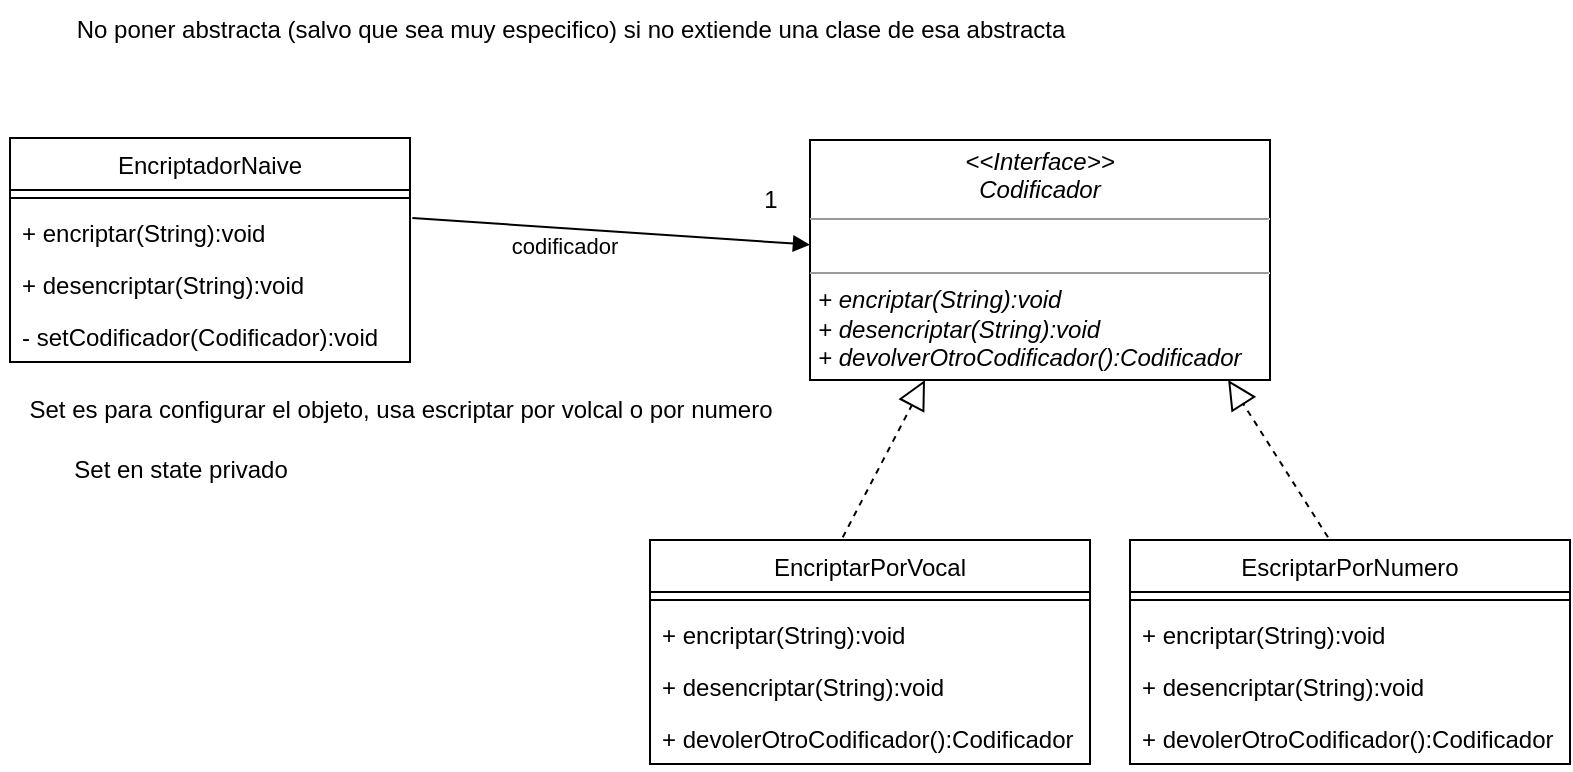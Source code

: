 <mxfile version="20.6.0" type="github">
  <diagram id="C5RBs43oDa-KdzZeNtuy" name="Page-1">
    <mxGraphModel dx="1695" dy="450" grid="1" gridSize="10" guides="1" tooltips="1" connect="1" arrows="1" fold="1" page="1" pageScale="1" pageWidth="827" pageHeight="1169" math="0" shadow="0">
      <root>
        <mxCell id="WIyWlLk6GJQsqaUBKTNV-0" />
        <mxCell id="WIyWlLk6GJQsqaUBKTNV-1" parent="WIyWlLk6GJQsqaUBKTNV-0" />
        <mxCell id="_ivvo_BZTXWwrBM0a686-4" value="&lt;p style=&quot;margin:0px;margin-top:4px;text-align:center;&quot;&gt;&lt;i&gt;&amp;lt;&amp;lt;Interface&amp;gt;&amp;gt;&lt;br&gt;Codificador&lt;/i&gt;&lt;/p&gt;&lt;hr size=&quot;1&quot;&gt;&lt;p style=&quot;margin:0px;margin-left:4px;&quot;&gt;&lt;i&gt;&lt;br&gt;&lt;/i&gt;&lt;/p&gt;&lt;hr size=&quot;1&quot;&gt;&lt;p style=&quot;margin:0px;margin-left:4px;&quot;&gt;&lt;i&gt;+ encriptar(String):void&lt;/i&gt;&lt;/p&gt;&lt;p style=&quot;margin:0px;margin-left:4px;&quot;&gt;&lt;i&gt;+ desencriptar(String):void&lt;/i&gt;&lt;/p&gt;&lt;p style=&quot;margin:0px;margin-left:4px;&quot;&gt;&lt;i&gt;+ devolverOtroCodificador():Codificador&lt;/i&gt;&lt;/p&gt;" style="verticalAlign=top;align=left;overflow=fill;fontSize=12;fontFamily=Helvetica;html=1;" parent="WIyWlLk6GJQsqaUBKTNV-1" vertex="1">
          <mxGeometry x="400" y="120" width="230" height="120" as="geometry" />
        </mxCell>
        <mxCell id="_ivvo_BZTXWwrBM0a686-5" value="EncriptadorNaive" style="swimlane;fontStyle=0;align=center;verticalAlign=top;childLayout=stackLayout;horizontal=1;startSize=26;horizontalStack=0;resizeParent=1;resizeParentMax=0;resizeLast=0;collapsible=1;marginBottom=0;" parent="WIyWlLk6GJQsqaUBKTNV-1" vertex="1">
          <mxGeometry y="119" width="200" height="112" as="geometry" />
        </mxCell>
        <mxCell id="_ivvo_BZTXWwrBM0a686-7" value="" style="line;strokeWidth=1;fillColor=none;align=left;verticalAlign=middle;spacingTop=-1;spacingLeft=3;spacingRight=3;rotatable=0;labelPosition=right;points=[];portConstraint=eastwest;strokeColor=inherit;" parent="_ivvo_BZTXWwrBM0a686-5" vertex="1">
          <mxGeometry y="26" width="200" height="8" as="geometry" />
        </mxCell>
        <mxCell id="_ivvo_BZTXWwrBM0a686-8" value="+ encriptar(String):void" style="text;strokeColor=none;fillColor=none;align=left;verticalAlign=top;spacingLeft=4;spacingRight=4;overflow=hidden;rotatable=0;points=[[0,0.5],[1,0.5]];portConstraint=eastwest;" parent="_ivvo_BZTXWwrBM0a686-5" vertex="1">
          <mxGeometry y="34" width="200" height="26" as="geometry" />
        </mxCell>
        <mxCell id="_ivvo_BZTXWwrBM0a686-9" value="+ desencriptar(String):void" style="text;strokeColor=none;fillColor=none;align=left;verticalAlign=top;spacingLeft=4;spacingRight=4;overflow=hidden;rotatable=0;points=[[0,0.5],[1,0.5]];portConstraint=eastwest;" parent="_ivvo_BZTXWwrBM0a686-5" vertex="1">
          <mxGeometry y="60" width="200" height="26" as="geometry" />
        </mxCell>
        <mxCell id="PS08aVub-pZBoQ652asR-0" value="- setCodificador(Codificador):void" style="text;strokeColor=none;fillColor=none;align=left;verticalAlign=top;spacingLeft=4;spacingRight=4;overflow=hidden;rotatable=0;points=[[0,0.5],[1,0.5]];portConstraint=eastwest;" parent="_ivvo_BZTXWwrBM0a686-5" vertex="1">
          <mxGeometry y="86" width="200" height="26" as="geometry" />
        </mxCell>
        <mxCell id="_ivvo_BZTXWwrBM0a686-17" value="codificador" style="html=1;verticalAlign=bottom;endArrow=block;rounded=0;exitX=1.006;exitY=0.231;exitDx=0;exitDy=0;exitPerimeter=0;entryX=0;entryY=0.436;entryDx=0;entryDy=0;entryPerimeter=0;" parent="WIyWlLk6GJQsqaUBKTNV-1" source="_ivvo_BZTXWwrBM0a686-8" target="_ivvo_BZTXWwrBM0a686-4" edge="1">
          <mxGeometry x="-0.227" y="-18" width="80" relative="1" as="geometry">
            <mxPoint x="240" y="162.5" as="sourcePoint" />
            <mxPoint x="320" y="162.5" as="targetPoint" />
            <mxPoint as="offset" />
          </mxGeometry>
        </mxCell>
        <mxCell id="_ivvo_BZTXWwrBM0a686-18" value="1" style="text;html=1;align=center;verticalAlign=middle;resizable=0;points=[];autosize=1;strokeColor=none;fillColor=none;" parent="WIyWlLk6GJQsqaUBKTNV-1" vertex="1">
          <mxGeometry x="365" y="135" width="30" height="30" as="geometry" />
        </mxCell>
        <mxCell id="_ivvo_BZTXWwrBM0a686-19" value="EncriptarPorVocal" style="swimlane;fontStyle=0;align=center;verticalAlign=top;childLayout=stackLayout;horizontal=1;startSize=26;horizontalStack=0;resizeParent=1;resizeParentMax=0;resizeLast=0;collapsible=1;marginBottom=0;" parent="WIyWlLk6GJQsqaUBKTNV-1" vertex="1">
          <mxGeometry x="320" y="320" width="220" height="112" as="geometry" />
        </mxCell>
        <mxCell id="_ivvo_BZTXWwrBM0a686-21" value="" style="line;strokeWidth=1;fillColor=none;align=left;verticalAlign=middle;spacingTop=-1;spacingLeft=3;spacingRight=3;rotatable=0;labelPosition=right;points=[];portConstraint=eastwest;strokeColor=inherit;" parent="_ivvo_BZTXWwrBM0a686-19" vertex="1">
          <mxGeometry y="26" width="220" height="8" as="geometry" />
        </mxCell>
        <mxCell id="_ivvo_BZTXWwrBM0a686-24" value="+ encriptar(String):void" style="text;strokeColor=none;fillColor=none;align=left;verticalAlign=top;spacingLeft=4;spacingRight=4;overflow=hidden;rotatable=0;points=[[0,0.5],[1,0.5]];portConstraint=eastwest;" parent="_ivvo_BZTXWwrBM0a686-19" vertex="1">
          <mxGeometry y="34" width="220" height="26" as="geometry" />
        </mxCell>
        <mxCell id="_ivvo_BZTXWwrBM0a686-25" value="+ desencriptar(String):void" style="text;strokeColor=none;fillColor=none;align=left;verticalAlign=top;spacingLeft=4;spacingRight=4;overflow=hidden;rotatable=0;points=[[0,0.5],[1,0.5]];portConstraint=eastwest;" parent="_ivvo_BZTXWwrBM0a686-19" vertex="1">
          <mxGeometry y="60" width="220" height="26" as="geometry" />
        </mxCell>
        <mxCell id="h3ttht9_T62AG44TgRRy-1" value="+ devolerOtroCodificador():Codificador" style="text;strokeColor=none;fillColor=none;align=left;verticalAlign=top;spacingLeft=4;spacingRight=4;overflow=hidden;rotatable=0;points=[[0,0.5],[1,0.5]];portConstraint=eastwest;" vertex="1" parent="_ivvo_BZTXWwrBM0a686-19">
          <mxGeometry y="86" width="220" height="26" as="geometry" />
        </mxCell>
        <mxCell id="_ivvo_BZTXWwrBM0a686-26" value="EscriptarPorNumero" style="swimlane;fontStyle=0;align=center;verticalAlign=top;childLayout=stackLayout;horizontal=1;startSize=26;horizontalStack=0;resizeParent=1;resizeParentMax=0;resizeLast=0;collapsible=1;marginBottom=0;" parent="WIyWlLk6GJQsqaUBKTNV-1" vertex="1">
          <mxGeometry x="560" y="320" width="220" height="112" as="geometry" />
        </mxCell>
        <mxCell id="_ivvo_BZTXWwrBM0a686-27" value="" style="line;strokeWidth=1;fillColor=none;align=left;verticalAlign=middle;spacingTop=-1;spacingLeft=3;spacingRight=3;rotatable=0;labelPosition=right;points=[];portConstraint=eastwest;strokeColor=inherit;" parent="_ivvo_BZTXWwrBM0a686-26" vertex="1">
          <mxGeometry y="26" width="220" height="8" as="geometry" />
        </mxCell>
        <mxCell id="_ivvo_BZTXWwrBM0a686-28" value="+ encriptar(String):void" style="text;strokeColor=none;fillColor=none;align=left;verticalAlign=top;spacingLeft=4;spacingRight=4;overflow=hidden;rotatable=0;points=[[0,0.5],[1,0.5]];portConstraint=eastwest;" parent="_ivvo_BZTXWwrBM0a686-26" vertex="1">
          <mxGeometry y="34" width="220" height="26" as="geometry" />
        </mxCell>
        <mxCell id="_ivvo_BZTXWwrBM0a686-29" value="+ desencriptar(String):void" style="text;strokeColor=none;fillColor=none;align=left;verticalAlign=top;spacingLeft=4;spacingRight=4;overflow=hidden;rotatable=0;points=[[0,0.5],[1,0.5]];portConstraint=eastwest;" parent="_ivvo_BZTXWwrBM0a686-26" vertex="1">
          <mxGeometry y="60" width="220" height="26" as="geometry" />
        </mxCell>
        <mxCell id="h3ttht9_T62AG44TgRRy-2" value="+ devolerOtroCodificador():Codificador" style="text;strokeColor=none;fillColor=none;align=left;verticalAlign=top;spacingLeft=4;spacingRight=4;overflow=hidden;rotatable=0;points=[[0,0.5],[1,0.5]];portConstraint=eastwest;" vertex="1" parent="_ivvo_BZTXWwrBM0a686-26">
          <mxGeometry y="86" width="220" height="26" as="geometry" />
        </mxCell>
        <mxCell id="_ivvo_BZTXWwrBM0a686-30" value="" style="endArrow=block;dashed=1;endFill=0;endSize=12;html=1;rounded=0;exitX=0.438;exitY=-0.012;exitDx=0;exitDy=0;exitPerimeter=0;entryX=0.25;entryY=1;entryDx=0;entryDy=0;" parent="WIyWlLk6GJQsqaUBKTNV-1" source="_ivvo_BZTXWwrBM0a686-19" target="_ivvo_BZTXWwrBM0a686-4" edge="1">
          <mxGeometry width="160" relative="1" as="geometry">
            <mxPoint x="334" y="280" as="sourcePoint" />
            <mxPoint x="494" y="280" as="targetPoint" />
          </mxGeometry>
        </mxCell>
        <mxCell id="_ivvo_BZTXWwrBM0a686-31" value="" style="endArrow=block;dashed=1;endFill=0;endSize=12;html=1;rounded=0;exitX=0.45;exitY=-0.012;exitDx=0;exitDy=0;exitPerimeter=0;entryX=0.909;entryY=1;entryDx=0;entryDy=0;entryPerimeter=0;" parent="WIyWlLk6GJQsqaUBKTNV-1" source="_ivvo_BZTXWwrBM0a686-26" edge="1" target="_ivvo_BZTXWwrBM0a686-4">
          <mxGeometry width="160" relative="1" as="geometry">
            <mxPoint x="550" y="270" as="sourcePoint" />
            <mxPoint x="560" y="230" as="targetPoint" />
          </mxGeometry>
        </mxCell>
        <mxCell id="PS08aVub-pZBoQ652asR-1" value="No poner abstracta (salvo que sea muy especifico) si no extiende una clase de esa abstracta" style="text;html=1;align=center;verticalAlign=middle;resizable=0;points=[];autosize=1;strokeColor=none;fillColor=none;" parent="WIyWlLk6GJQsqaUBKTNV-1" vertex="1">
          <mxGeometry x="20" y="50" width="520" height="30" as="geometry" />
        </mxCell>
        <mxCell id="PS08aVub-pZBoQ652asR-2" value="Set es para configurar el objeto, usa escriptar por volcal o por numero" style="text;html=1;align=center;verticalAlign=middle;resizable=0;points=[];autosize=1;strokeColor=none;fillColor=none;" parent="WIyWlLk6GJQsqaUBKTNV-1" vertex="1">
          <mxGeometry x="-5" y="240" width="400" height="30" as="geometry" />
        </mxCell>
        <mxCell id="PS08aVub-pZBoQ652asR-3" value="Set en state privado" style="text;html=1;align=center;verticalAlign=middle;resizable=0;points=[];autosize=1;strokeColor=none;fillColor=none;" parent="WIyWlLk6GJQsqaUBKTNV-1" vertex="1">
          <mxGeometry x="20" y="270" width="130" height="30" as="geometry" />
        </mxCell>
      </root>
    </mxGraphModel>
  </diagram>
</mxfile>

